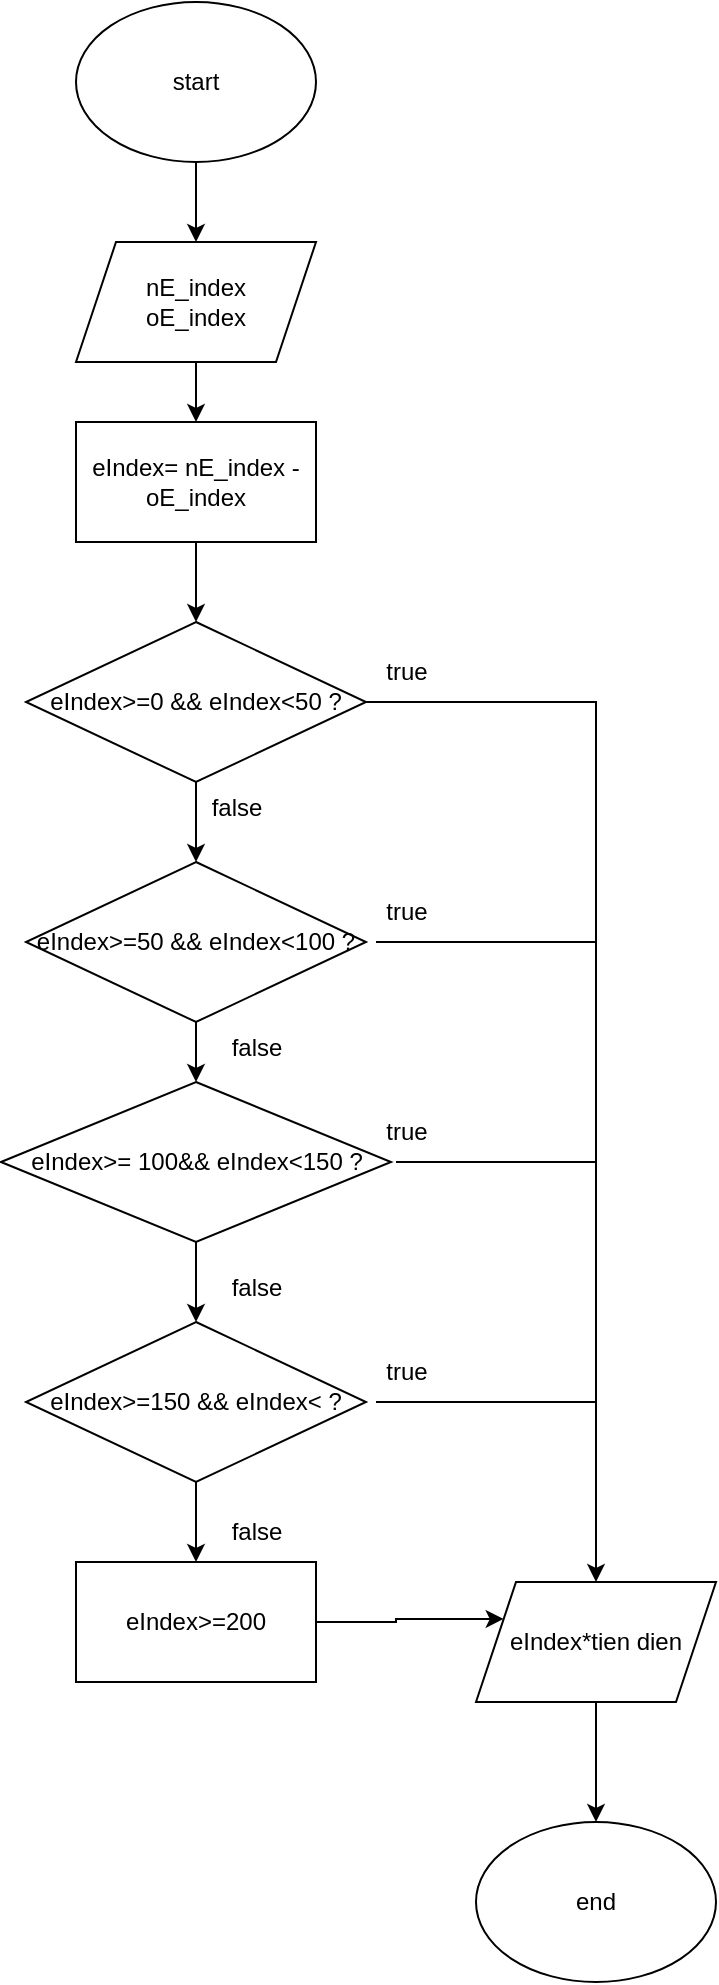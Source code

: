 <mxfile version="22.0.3" type="device">
  <diagram id="C5RBs43oDa-KdzZeNtuy" name="Page-1">
    <mxGraphModel dx="1036" dy="606" grid="1" gridSize="10" guides="1" tooltips="1" connect="1" arrows="1" fold="1" page="1" pageScale="1" pageWidth="827" pageHeight="1169" math="0" shadow="0">
      <root>
        <mxCell id="WIyWlLk6GJQsqaUBKTNV-0" />
        <mxCell id="WIyWlLk6GJQsqaUBKTNV-1" parent="WIyWlLk6GJQsqaUBKTNV-0" />
        <mxCell id="afgc6z-RETcrpsBKofpW-173" style="edgeStyle=orthogonalEdgeStyle;rounded=0;orthogonalLoop=1;jettySize=auto;html=1;exitX=0.5;exitY=1;exitDx=0;exitDy=0;entryX=0.5;entryY=0;entryDx=0;entryDy=0;" parent="WIyWlLk6GJQsqaUBKTNV-1" source="afgc6z-RETcrpsBKofpW-171" target="afgc6z-RETcrpsBKofpW-172" edge="1">
          <mxGeometry relative="1" as="geometry" />
        </mxCell>
        <mxCell id="afgc6z-RETcrpsBKofpW-171" value="start" style="ellipse;whiteSpace=wrap;html=1;" parent="WIyWlLk6GJQsqaUBKTNV-1" vertex="1">
          <mxGeometry x="380" y="10" width="120" height="80" as="geometry" />
        </mxCell>
        <mxCell id="afgc6z-RETcrpsBKofpW-175" style="edgeStyle=orthogonalEdgeStyle;rounded=0;orthogonalLoop=1;jettySize=auto;html=1;exitX=0.5;exitY=1;exitDx=0;exitDy=0;entryX=0.5;entryY=0;entryDx=0;entryDy=0;" parent="WIyWlLk6GJQsqaUBKTNV-1" source="afgc6z-RETcrpsBKofpW-172" target="afgc6z-RETcrpsBKofpW-174" edge="1">
          <mxGeometry relative="1" as="geometry" />
        </mxCell>
        <mxCell id="afgc6z-RETcrpsBKofpW-172" value="nE_index&lt;br&gt;oE_index" style="shape=parallelogram;perimeter=parallelogramPerimeter;whiteSpace=wrap;html=1;fixedSize=1;" parent="WIyWlLk6GJQsqaUBKTNV-1" vertex="1">
          <mxGeometry x="380" y="130" width="120" height="60" as="geometry" />
        </mxCell>
        <mxCell id="afgc6z-RETcrpsBKofpW-176" style="edgeStyle=orthogonalEdgeStyle;rounded=0;orthogonalLoop=1;jettySize=auto;html=1;exitX=0.5;exitY=1;exitDx=0;exitDy=0;" parent="WIyWlLk6GJQsqaUBKTNV-1" source="afgc6z-RETcrpsBKofpW-174" edge="1">
          <mxGeometry relative="1" as="geometry">
            <mxPoint x="440" y="320" as="targetPoint" />
          </mxGeometry>
        </mxCell>
        <mxCell id="afgc6z-RETcrpsBKofpW-174" value="eIndex= nE_index - oE_index" style="rounded=0;whiteSpace=wrap;html=1;" parent="WIyWlLk6GJQsqaUBKTNV-1" vertex="1">
          <mxGeometry x="380" y="220" width="120" height="60" as="geometry" />
        </mxCell>
        <mxCell id="afgc6z-RETcrpsBKofpW-178" style="edgeStyle=orthogonalEdgeStyle;rounded=0;orthogonalLoop=1;jettySize=auto;html=1;exitX=1;exitY=0.5;exitDx=0;exitDy=0;entryX=0.5;entryY=0;entryDx=0;entryDy=0;" parent="WIyWlLk6GJQsqaUBKTNV-1" source="afgc6z-RETcrpsBKofpW-177" edge="1" target="afgc6z-RETcrpsBKofpW-198">
          <mxGeometry relative="1" as="geometry">
            <mxPoint x="640" y="360" as="targetPoint" />
            <Array as="points">
              <mxPoint x="640" y="360" />
            </Array>
          </mxGeometry>
        </mxCell>
        <mxCell id="afgc6z-RETcrpsBKofpW-177" value="eIndex&amp;gt;=0 &amp;amp;&amp;amp; eIndex&amp;lt;50 ?" style="rhombus;whiteSpace=wrap;html=1;movable=1;resizable=1;rotatable=1;deletable=1;editable=1;locked=0;connectable=1;" parent="WIyWlLk6GJQsqaUBKTNV-1" vertex="1">
          <mxGeometry x="355" y="320" width="170" height="80" as="geometry" />
        </mxCell>
        <mxCell id="afgc6z-RETcrpsBKofpW-179" value="true" style="text;html=1;align=center;verticalAlign=middle;resizable=0;points=[];autosize=1;strokeColor=none;fillColor=none;" parent="WIyWlLk6GJQsqaUBKTNV-1" vertex="1">
          <mxGeometry x="525" y="330" width="40" height="30" as="geometry" />
        </mxCell>
        <mxCell id="afgc6z-RETcrpsBKofpW-200" style="edgeStyle=orthogonalEdgeStyle;rounded=0;orthogonalLoop=1;jettySize=auto;html=1;exitX=0.5;exitY=1;exitDx=0;exitDy=0;entryX=0.5;entryY=0;entryDx=0;entryDy=0;" parent="WIyWlLk6GJQsqaUBKTNV-1" source="afgc6z-RETcrpsBKofpW-182" target="afgc6z-RETcrpsBKofpW-189" edge="1">
          <mxGeometry relative="1" as="geometry" />
        </mxCell>
        <mxCell id="afgc6z-RETcrpsBKofpW-182" value="eIndex&amp;gt;=50 &amp;amp;&amp;amp; eIndex&amp;lt;100 ?" style="rhombus;whiteSpace=wrap;html=1;movable=1;resizable=1;rotatable=1;deletable=1;editable=1;locked=0;connectable=1;" parent="WIyWlLk6GJQsqaUBKTNV-1" vertex="1">
          <mxGeometry x="355" y="440" width="170" height="80" as="geometry" />
        </mxCell>
        <mxCell id="afgc6z-RETcrpsBKofpW-183" style="edgeStyle=orthogonalEdgeStyle;rounded=0;orthogonalLoop=1;jettySize=auto;html=1;exitX=0.5;exitY=1;exitDx=0;exitDy=0;entryX=0.5;entryY=0;entryDx=0;entryDy=0;" parent="WIyWlLk6GJQsqaUBKTNV-1" source="afgc6z-RETcrpsBKofpW-177" target="afgc6z-RETcrpsBKofpW-182" edge="1">
          <mxGeometry relative="1" as="geometry" />
        </mxCell>
        <mxCell id="afgc6z-RETcrpsBKofpW-184" value="false" style="text;html=1;align=center;verticalAlign=middle;resizable=0;points=[];autosize=1;strokeColor=none;fillColor=none;" parent="WIyWlLk6GJQsqaUBKTNV-1" vertex="1">
          <mxGeometry x="435" y="398" width="50" height="30" as="geometry" />
        </mxCell>
        <mxCell id="afgc6z-RETcrpsBKofpW-187" value="true" style="text;html=1;align=center;verticalAlign=middle;resizable=0;points=[];autosize=1;strokeColor=none;fillColor=none;" parent="WIyWlLk6GJQsqaUBKTNV-1" vertex="1">
          <mxGeometry x="525" y="450" width="40" height="30" as="geometry" />
        </mxCell>
        <mxCell id="afgc6z-RETcrpsBKofpW-201" style="edgeStyle=orthogonalEdgeStyle;rounded=0;orthogonalLoop=1;jettySize=auto;html=1;exitX=0.5;exitY=1;exitDx=0;exitDy=0;entryX=0.5;entryY=0;entryDx=0;entryDy=0;" parent="WIyWlLk6GJQsqaUBKTNV-1" source="afgc6z-RETcrpsBKofpW-189" target="afgc6z-RETcrpsBKofpW-193" edge="1">
          <mxGeometry relative="1" as="geometry" />
        </mxCell>
        <mxCell id="afgc6z-RETcrpsBKofpW-189" value="eIndex&amp;gt;= 100&amp;amp;&amp;amp; eIndex&amp;lt;150 ?" style="rhombus;whiteSpace=wrap;html=1;movable=1;resizable=1;rotatable=1;deletable=1;editable=1;locked=0;connectable=1;" parent="WIyWlLk6GJQsqaUBKTNV-1" vertex="1">
          <mxGeometry x="342.5" y="550" width="195" height="80" as="geometry" />
        </mxCell>
        <mxCell id="afgc6z-RETcrpsBKofpW-191" value="true" style="text;html=1;align=center;verticalAlign=middle;resizable=0;points=[];autosize=1;strokeColor=none;fillColor=none;" parent="WIyWlLk6GJQsqaUBKTNV-1" vertex="1">
          <mxGeometry x="525" y="560" width="40" height="30" as="geometry" />
        </mxCell>
        <mxCell id="afgc6z-RETcrpsBKofpW-202" style="edgeStyle=orthogonalEdgeStyle;rounded=0;orthogonalLoop=1;jettySize=auto;html=1;exitX=0.5;exitY=1;exitDx=0;exitDy=0;" parent="WIyWlLk6GJQsqaUBKTNV-1" source="afgc6z-RETcrpsBKofpW-193" edge="1">
          <mxGeometry relative="1" as="geometry">
            <mxPoint x="440" y="790" as="targetPoint" />
          </mxGeometry>
        </mxCell>
        <mxCell id="afgc6z-RETcrpsBKofpW-193" value="eIndex&amp;gt;=150 &amp;amp;&amp;amp; eIndex&amp;lt; ?" style="rhombus;whiteSpace=wrap;html=1;movable=1;resizable=1;rotatable=1;deletable=1;editable=1;locked=0;connectable=1;" parent="WIyWlLk6GJQsqaUBKTNV-1" vertex="1">
          <mxGeometry x="355" y="670" width="170" height="80" as="geometry" />
        </mxCell>
        <mxCell id="afgc6z-RETcrpsBKofpW-195" value="true" style="text;html=1;align=center;verticalAlign=middle;resizable=0;points=[];autosize=1;strokeColor=none;fillColor=none;" parent="WIyWlLk6GJQsqaUBKTNV-1" vertex="1">
          <mxGeometry x="525" y="680" width="40" height="30" as="geometry" />
        </mxCell>
        <mxCell id="nSW39t8Y2AYym8CX3LlW-10" style="edgeStyle=orthogonalEdgeStyle;rounded=0;orthogonalLoop=1;jettySize=auto;html=1;exitX=0.5;exitY=1;exitDx=0;exitDy=0;entryX=0.5;entryY=0;entryDx=0;entryDy=0;" edge="1" parent="WIyWlLk6GJQsqaUBKTNV-1" source="afgc6z-RETcrpsBKofpW-198" target="nSW39t8Y2AYym8CX3LlW-9">
          <mxGeometry relative="1" as="geometry" />
        </mxCell>
        <mxCell id="afgc6z-RETcrpsBKofpW-198" value="eIndex*tien dien" style="shape=parallelogram;perimeter=parallelogramPerimeter;whiteSpace=wrap;html=1;fixedSize=1;" parent="WIyWlLk6GJQsqaUBKTNV-1" vertex="1">
          <mxGeometry x="580" y="800" width="120" height="60" as="geometry" />
        </mxCell>
        <mxCell id="nSW39t8Y2AYym8CX3LlW-0" value="false" style="text;html=1;align=center;verticalAlign=middle;resizable=0;points=[];autosize=1;strokeColor=none;fillColor=none;" vertex="1" parent="WIyWlLk6GJQsqaUBKTNV-1">
          <mxGeometry x="445" y="518" width="50" height="30" as="geometry" />
        </mxCell>
        <mxCell id="nSW39t8Y2AYym8CX3LlW-1" value="false" style="text;html=1;align=center;verticalAlign=middle;resizable=0;points=[];autosize=1;strokeColor=none;fillColor=none;" vertex="1" parent="WIyWlLk6GJQsqaUBKTNV-1">
          <mxGeometry x="445" y="638" width="50" height="30" as="geometry" />
        </mxCell>
        <mxCell id="nSW39t8Y2AYym8CX3LlW-2" value="false" style="text;html=1;align=center;verticalAlign=middle;resizable=0;points=[];autosize=1;strokeColor=none;fillColor=none;" vertex="1" parent="WIyWlLk6GJQsqaUBKTNV-1">
          <mxGeometry x="445" y="760" width="50" height="30" as="geometry" />
        </mxCell>
        <mxCell id="nSW39t8Y2AYym8CX3LlW-3" value="" style="endArrow=none;html=1;rounded=0;" edge="1" parent="WIyWlLk6GJQsqaUBKTNV-1">
          <mxGeometry width="50" height="50" relative="1" as="geometry">
            <mxPoint x="640" y="710" as="sourcePoint" />
            <mxPoint x="530" y="710" as="targetPoint" />
          </mxGeometry>
        </mxCell>
        <mxCell id="nSW39t8Y2AYym8CX3LlW-4" value="" style="endArrow=none;html=1;rounded=0;" edge="1" parent="WIyWlLk6GJQsqaUBKTNV-1">
          <mxGeometry width="50" height="50" relative="1" as="geometry">
            <mxPoint x="640" y="590" as="sourcePoint" />
            <mxPoint x="540" y="590" as="targetPoint" />
          </mxGeometry>
        </mxCell>
        <mxCell id="nSW39t8Y2AYym8CX3LlW-5" value="" style="endArrow=none;html=1;rounded=0;" edge="1" parent="WIyWlLk6GJQsqaUBKTNV-1">
          <mxGeometry width="50" height="50" relative="1" as="geometry">
            <mxPoint x="640" y="480" as="sourcePoint" />
            <mxPoint x="530" y="480" as="targetPoint" />
          </mxGeometry>
        </mxCell>
        <mxCell id="nSW39t8Y2AYym8CX3LlW-8" style="edgeStyle=orthogonalEdgeStyle;rounded=0;orthogonalLoop=1;jettySize=auto;html=1;exitX=1;exitY=0.5;exitDx=0;exitDy=0;entryX=0;entryY=0.25;entryDx=0;entryDy=0;" edge="1" parent="WIyWlLk6GJQsqaUBKTNV-1" source="nSW39t8Y2AYym8CX3LlW-7" target="afgc6z-RETcrpsBKofpW-198">
          <mxGeometry relative="1" as="geometry" />
        </mxCell>
        <mxCell id="nSW39t8Y2AYym8CX3LlW-7" value="eIndex&amp;gt;=200" style="rounded=0;whiteSpace=wrap;html=1;" vertex="1" parent="WIyWlLk6GJQsqaUBKTNV-1">
          <mxGeometry x="380" y="790" width="120" height="60" as="geometry" />
        </mxCell>
        <mxCell id="nSW39t8Y2AYym8CX3LlW-9" value="end" style="ellipse;whiteSpace=wrap;html=1;" vertex="1" parent="WIyWlLk6GJQsqaUBKTNV-1">
          <mxGeometry x="580" y="920" width="120" height="80" as="geometry" />
        </mxCell>
      </root>
    </mxGraphModel>
  </diagram>
</mxfile>
